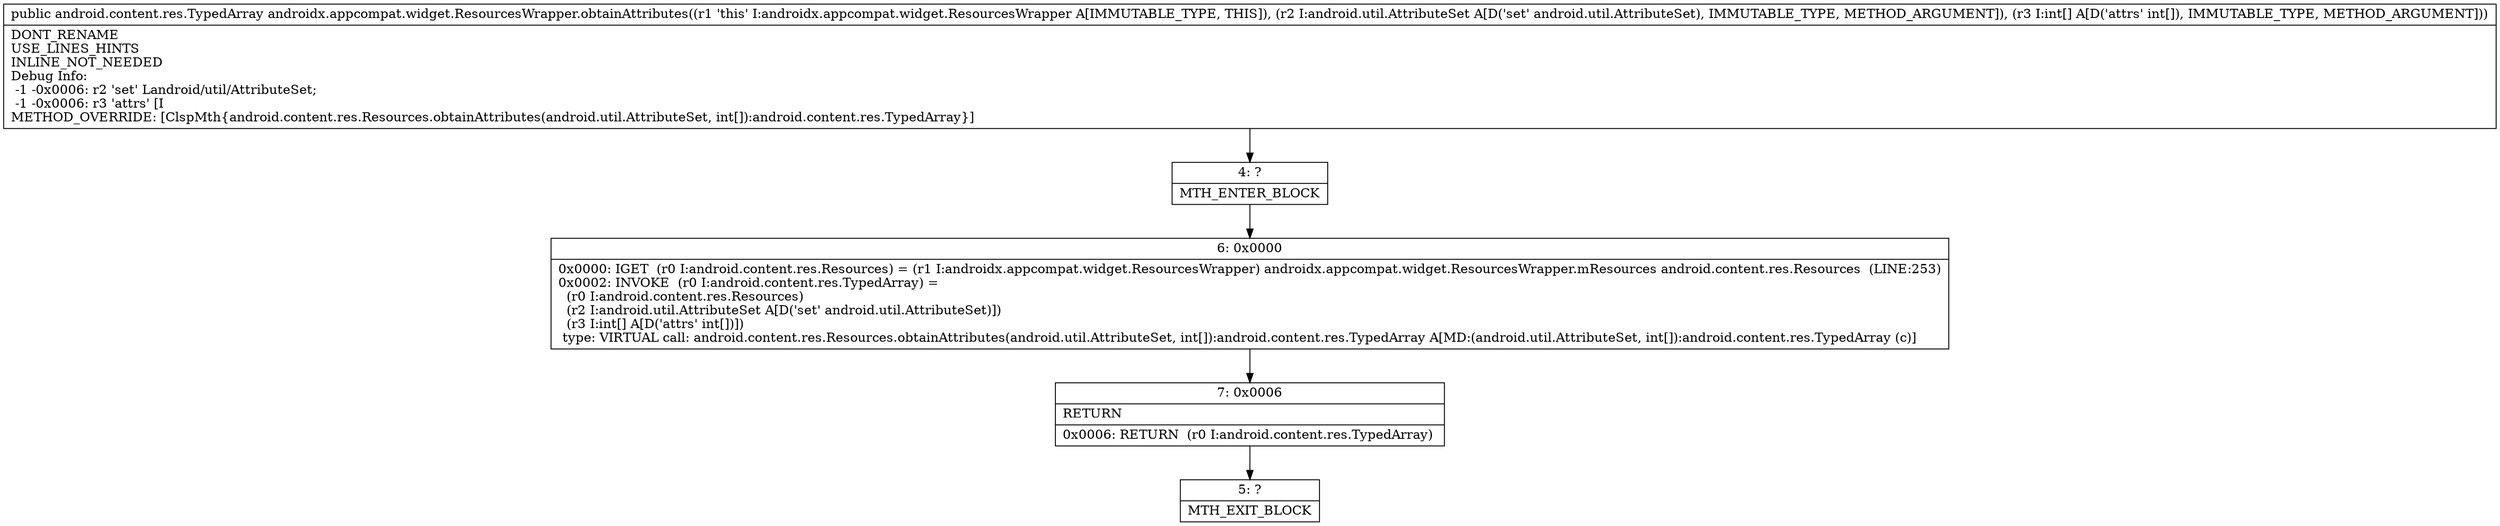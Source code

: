 digraph "CFG forandroidx.appcompat.widget.ResourcesWrapper.obtainAttributes(Landroid\/util\/AttributeSet;[I)Landroid\/content\/res\/TypedArray;" {
Node_4 [shape=record,label="{4\:\ ?|MTH_ENTER_BLOCK\l}"];
Node_6 [shape=record,label="{6\:\ 0x0000|0x0000: IGET  (r0 I:android.content.res.Resources) = (r1 I:androidx.appcompat.widget.ResourcesWrapper) androidx.appcompat.widget.ResourcesWrapper.mResources android.content.res.Resources  (LINE:253)\l0x0002: INVOKE  (r0 I:android.content.res.TypedArray) = \l  (r0 I:android.content.res.Resources)\l  (r2 I:android.util.AttributeSet A[D('set' android.util.AttributeSet)])\l  (r3 I:int[] A[D('attrs' int[])])\l type: VIRTUAL call: android.content.res.Resources.obtainAttributes(android.util.AttributeSet, int[]):android.content.res.TypedArray A[MD:(android.util.AttributeSet, int[]):android.content.res.TypedArray (c)]\l}"];
Node_7 [shape=record,label="{7\:\ 0x0006|RETURN\l|0x0006: RETURN  (r0 I:android.content.res.TypedArray) \l}"];
Node_5 [shape=record,label="{5\:\ ?|MTH_EXIT_BLOCK\l}"];
MethodNode[shape=record,label="{public android.content.res.TypedArray androidx.appcompat.widget.ResourcesWrapper.obtainAttributes((r1 'this' I:androidx.appcompat.widget.ResourcesWrapper A[IMMUTABLE_TYPE, THIS]), (r2 I:android.util.AttributeSet A[D('set' android.util.AttributeSet), IMMUTABLE_TYPE, METHOD_ARGUMENT]), (r3 I:int[] A[D('attrs' int[]), IMMUTABLE_TYPE, METHOD_ARGUMENT]))  | DONT_RENAME\lUSE_LINES_HINTS\lINLINE_NOT_NEEDED\lDebug Info:\l  \-1 \-0x0006: r2 'set' Landroid\/util\/AttributeSet;\l  \-1 \-0x0006: r3 'attrs' [I\lMETHOD_OVERRIDE: [ClspMth\{android.content.res.Resources.obtainAttributes(android.util.AttributeSet, int[]):android.content.res.TypedArray\}]\l}"];
MethodNode -> Node_4;Node_4 -> Node_6;
Node_6 -> Node_7;
Node_7 -> Node_5;
}

